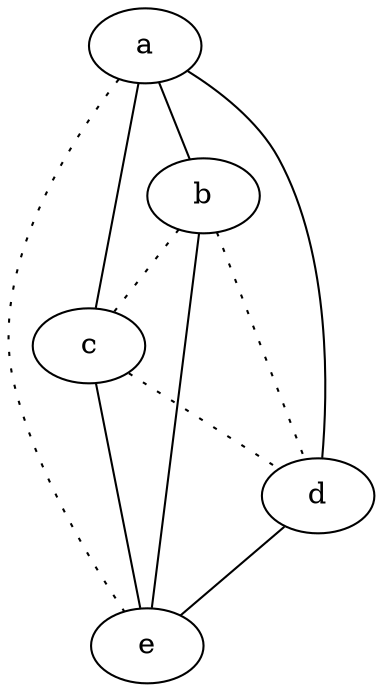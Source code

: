 graph {
a -- b;
a -- c;
a -- d;
a -- e [style=dotted];
b -- c [style=dotted];
b -- d [style=dotted];
b -- e;
c -- d [style=dotted];
c -- e;
d -- e;
}
